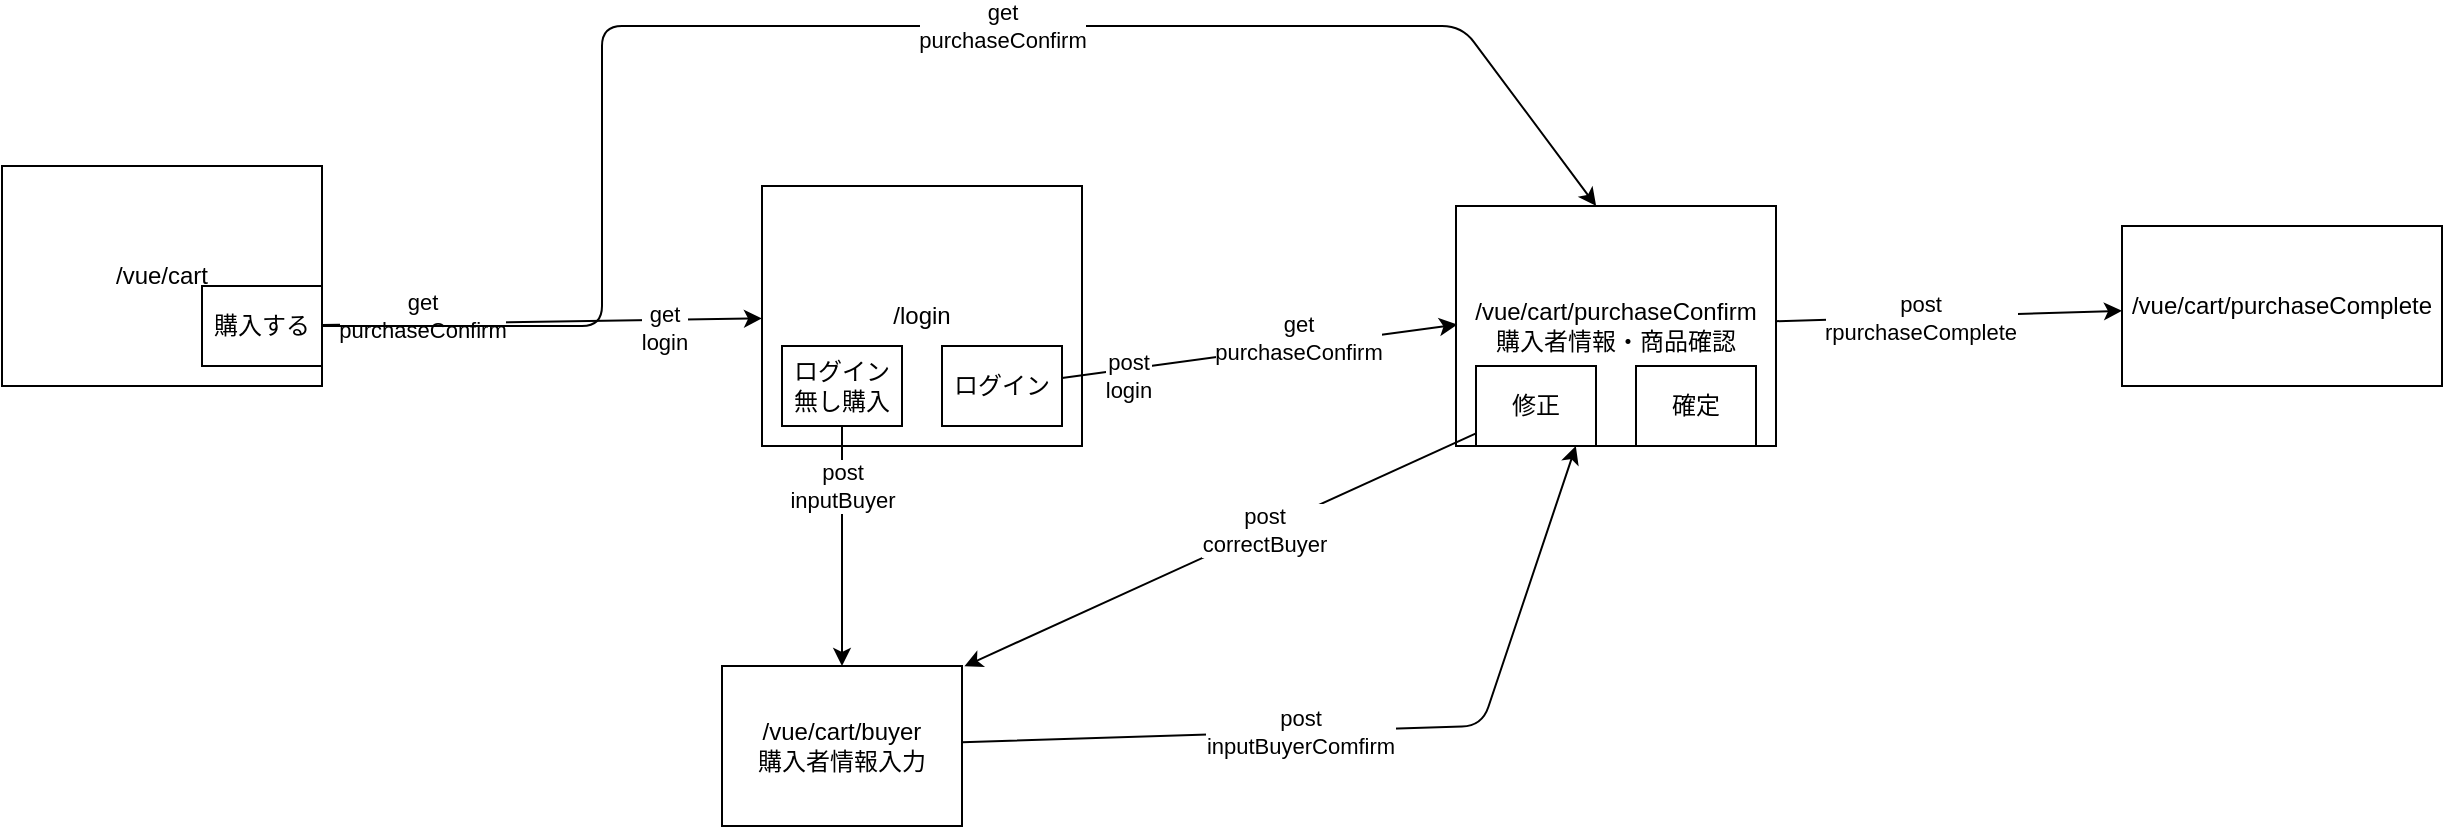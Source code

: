 <mxfile>
    <diagram id="MKTPZ0MQTkgO8NUzVNR1" name="ページ1">
        <mxGraphModel dx="1786" dy="689" grid="1" gridSize="10" guides="1" tooltips="1" connect="0" arrows="1" fold="1" page="1" pageScale="1" pageWidth="827" pageHeight="1169" math="0" shadow="0">
            <root>
                <mxCell id="0"/>
                <mxCell id="1" parent="0"/>
                <mxCell id="3" value="" style="edgeStyle=none;orthogonalLoop=1;jettySize=auto;html=1;" parent="1" source="114" target="6" edge="1">
                    <mxGeometry width="80" relative="1" as="geometry">
                        <mxPoint x="290" y="220" as="sourcePoint"/>
                        <mxPoint x="350" y="150" as="targetPoint"/>
                        <Array as="points"/>
                    </mxGeometry>
                </mxCell>
                <mxCell id="94" value="get&lt;br&gt;purchaseConfirm" style="edgeLabel;html=1;align=center;verticalAlign=middle;resizable=0;points=[];" parent="3" vertex="1" connectable="0">
                    <mxGeometry x="-0.172" relative="1" as="geometry">
                        <mxPoint x="-41" y="-3" as="offset"/>
                    </mxGeometry>
                </mxCell>
                <mxCell id="119" value="get&lt;br&gt;login" style="edgeLabel;html=1;align=center;verticalAlign=middle;resizable=0;points=[];" parent="3" vertex="1" connectable="0">
                    <mxGeometry x="0.739" y="-4" relative="1" as="geometry">
                        <mxPoint x="-21" as="offset"/>
                    </mxGeometry>
                </mxCell>
                <object label="/vue/cart" id="2">
                    <mxCell style="whiteSpace=wrap;html=1;" parent="1" vertex="1">
                        <mxGeometry x="-60" y="110" width="160" height="110" as="geometry"/>
                    </mxCell>
                </object>
                <mxCell id="95" style="edgeStyle=none;html=1;" parent="1" source="6" edge="1">
                    <mxGeometry relative="1" as="geometry">
                        <mxPoint x="370" y="160" as="targetPoint"/>
                    </mxGeometry>
                </mxCell>
                <object label="/login" id="6">
                    <mxCell style="whiteSpace=wrap;html=1;" parent="1" vertex="1">
                        <mxGeometry x="320" y="120" width="160" height="130" as="geometry"/>
                    </mxCell>
                </object>
                <mxCell id="91" value="/vue/cart/purchaseConfirm&lt;br&gt;購入者情報・商品確認" style="rounded=0;whiteSpace=wrap;html=1;" parent="1" vertex="1">
                    <mxGeometry x="667" y="130" width="160" height="120" as="geometry"/>
                </mxCell>
                <mxCell id="96" value="/vue/cart/purchaseComplete" style="rounded=0;whiteSpace=wrap;html=1;" parent="1" vertex="1">
                    <mxGeometry x="1000" y="140" width="160" height="80" as="geometry"/>
                </mxCell>
                <object label="/vue/cart/buyer&lt;br&gt;購入者情報入力" id="97">
                    <mxCell style="whiteSpace=wrap;html=1;" parent="1" vertex="1">
                        <mxGeometry x="300" y="360" width="120" height="80" as="geometry"/>
                    </mxCell>
                </object>
                <mxCell id="98" value="" style="edgeStyle=none;orthogonalLoop=1;jettySize=auto;html=1;entryX=0.004;entryY=0.494;entryDx=0;entryDy=0;entryPerimeter=0;" parent="1" source="107" target="91" edge="1">
                    <mxGeometry width="80" relative="1" as="geometry">
                        <mxPoint x="550" y="210" as="sourcePoint"/>
                        <mxPoint x="560" y="160" as="targetPoint"/>
                        <Array as="points"/>
                    </mxGeometry>
                </mxCell>
                <mxCell id="99" value="get&lt;br&gt;purchaseConfirm" style="edgeLabel;html=1;align=center;verticalAlign=middle;resizable=0;points=[];" parent="98" vertex="1" connectable="0">
                    <mxGeometry x="-0.172" relative="1" as="geometry">
                        <mxPoint x="36" y="-9" as="offset"/>
                    </mxGeometry>
                </mxCell>
                <mxCell id="120" value="post&lt;br&gt;login" style="edgeLabel;html=1;align=center;verticalAlign=middle;resizable=0;points=[];" parent="98" vertex="1" connectable="0">
                    <mxGeometry x="-0.673" y="-3" relative="1" as="geometry">
                        <mxPoint as="offset"/>
                    </mxGeometry>
                </mxCell>
                <mxCell id="100" value="" style="edgeStyle=none;orthogonalLoop=1;jettySize=auto;html=1;" parent="1" source="106" target="97" edge="1">
                    <mxGeometry width="80" relative="1" as="geometry">
                        <mxPoint x="390" y="280" as="sourcePoint"/>
                        <mxPoint x="270" y="310" as="targetPoint"/>
                        <Array as="points"/>
                    </mxGeometry>
                </mxCell>
                <mxCell id="101" value="post&lt;br&gt;inputBuyer" style="edgeLabel;html=1;align=center;verticalAlign=middle;resizable=0;points=[];" parent="100" vertex="1" connectable="0">
                    <mxGeometry x="-0.172" relative="1" as="geometry">
                        <mxPoint y="-20" as="offset"/>
                    </mxGeometry>
                </mxCell>
                <mxCell id="102" value="" style="edgeStyle=none;orthogonalLoop=1;jettySize=auto;html=1;" parent="1" source="91" target="96" edge="1">
                    <mxGeometry width="80" relative="1" as="geometry">
                        <mxPoint x="493.72" y="170.48" as="sourcePoint"/>
                        <mxPoint x="610.64" y="169.52" as="targetPoint"/>
                        <Array as="points"/>
                    </mxGeometry>
                </mxCell>
                <mxCell id="103" value="post&lt;br&gt;rpurchaseComplete" style="edgeLabel;html=1;align=center;verticalAlign=middle;resizable=0;points=[];" parent="102" vertex="1" connectable="0">
                    <mxGeometry x="-0.172" relative="1" as="geometry">
                        <mxPoint as="offset"/>
                    </mxGeometry>
                </mxCell>
                <object label="確定" id="104">
                    <mxCell style="whiteSpace=wrap;html=1;" parent="1" vertex="1">
                        <mxGeometry x="757" y="210" width="60" height="40" as="geometry"/>
                    </mxCell>
                </object>
                <object label="修正" id="105">
                    <mxCell style="whiteSpace=wrap;html=1;" parent="1" vertex="1">
                        <mxGeometry x="677" y="210" width="60" height="40" as="geometry"/>
                    </mxCell>
                </object>
                <object label="ログイン無し購入" id="106">
                    <mxCell style="whiteSpace=wrap;html=1;" parent="1" vertex="1">
                        <mxGeometry x="330" y="200" width="60" height="40" as="geometry"/>
                    </mxCell>
                </object>
                <object label="ログイン" id="107">
                    <mxCell style="whiteSpace=wrap;html=1;" parent="1" vertex="1">
                        <mxGeometry x="410" y="200" width="60" height="40" as="geometry"/>
                    </mxCell>
                </object>
                <mxCell id="109" value="" style="edgeStyle=none;orthogonalLoop=1;jettySize=auto;html=1;entryX=1.01;entryY=0.002;entryDx=0;entryDy=0;entryPerimeter=0;" parent="1" source="105" target="97" edge="1">
                    <mxGeometry width="80" relative="1" as="geometry">
                        <mxPoint x="480" y="222.395" as="sourcePoint"/>
                        <mxPoint x="610.64" y="189.28" as="targetPoint"/>
                        <Array as="points"/>
                    </mxGeometry>
                </mxCell>
                <mxCell id="110" value="post&lt;br&gt;correctBuyer" style="edgeLabel;html=1;align=center;verticalAlign=middle;resizable=0;points=[];" parent="109" vertex="1" connectable="0">
                    <mxGeometry x="-0.172" relative="1" as="geometry">
                        <mxPoint as="offset"/>
                    </mxGeometry>
                </mxCell>
                <mxCell id="112" value="" style="edgeStyle=none;orthogonalLoop=1;jettySize=auto;html=1;" parent="1" source="97" target="91" edge="1">
                    <mxGeometry width="80" relative="1" as="geometry">
                        <mxPoint x="520.002" y="435" as="sourcePoint"/>
                        <mxPoint x="701.82" y="310" as="targetPoint"/>
                        <Array as="points">
                            <mxPoint x="680" y="390"/>
                        </Array>
                    </mxGeometry>
                </mxCell>
                <mxCell id="113" value="post&lt;br&gt;inputBuyerComfirm" style="edgeLabel;html=1;align=center;verticalAlign=middle;resizable=0;points=[];" parent="112" vertex="1" connectable="0">
                    <mxGeometry x="-0.172" relative="1" as="geometry">
                        <mxPoint as="offset"/>
                    </mxGeometry>
                </mxCell>
                <object label="購入する" id="114">
                    <mxCell style="whiteSpace=wrap;html=1;" parent="1" vertex="1">
                        <mxGeometry x="40" y="170" width="60" height="40" as="geometry"/>
                    </mxCell>
                </object>
                <mxCell id="116" value="" style="edgeStyle=none;orthogonalLoop=1;jettySize=auto;html=1;entryX=0.438;entryY=0;entryDx=0;entryDy=0;entryPerimeter=0;" parent="1" source="114" target="91" edge="1">
                    <mxGeometry width="80" relative="1" as="geometry">
                        <mxPoint x="200" y="199.375" as="sourcePoint"/>
                        <mxPoint x="330" y="196.667" as="targetPoint"/>
                        <Array as="points">
                            <mxPoint x="240" y="190"/>
                            <mxPoint x="240" y="40"/>
                            <mxPoint x="670" y="40"/>
                        </Array>
                    </mxGeometry>
                </mxCell>
                <mxCell id="118" value="get&lt;br&gt;purchaseConfirm" style="edgeLabel;html=1;align=center;verticalAlign=middle;resizable=0;points=[];" parent="1" vertex="1" connectable="0">
                    <mxGeometry x="440" y="40" as="geometry"/>
                </mxCell>
            </root>
        </mxGraphModel>
    </diagram>
</mxfile>